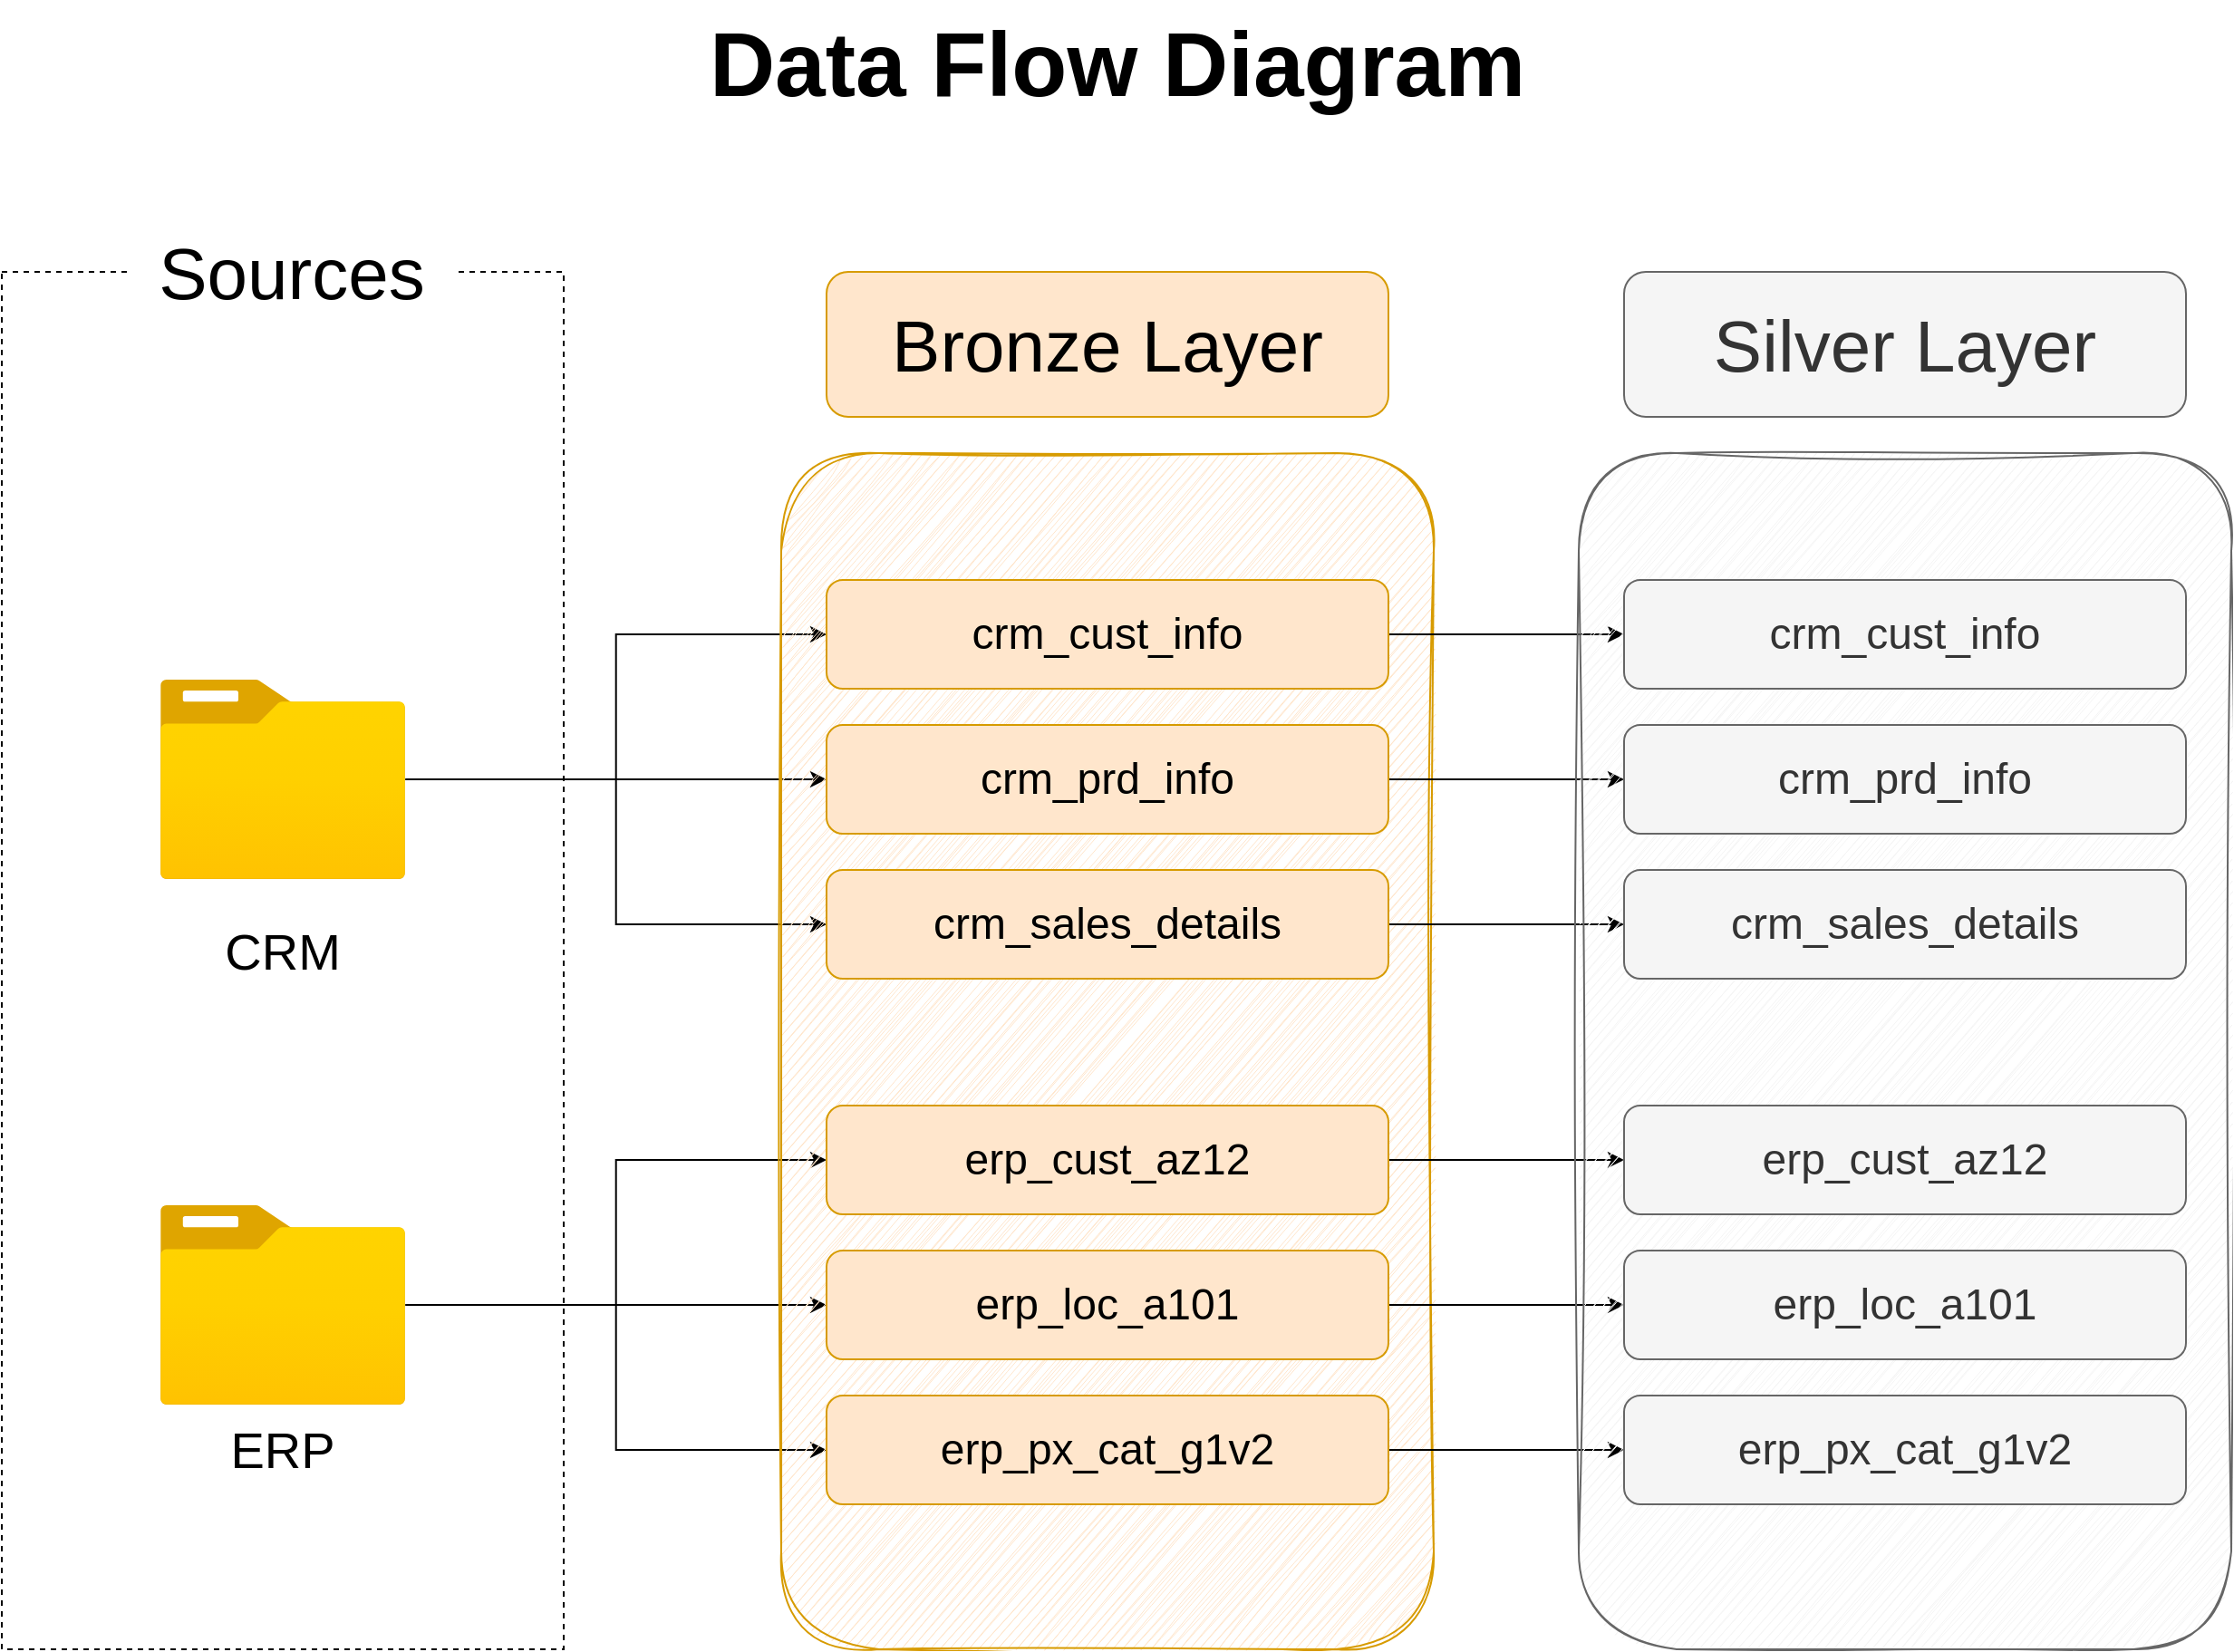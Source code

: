 <mxfile version="28.2.8">
  <diagram name="Page-1" id="s-YXNm4O8HRc2U2nFG0R">
    <mxGraphModel dx="2852" dy="1682" grid="1" gridSize="10" guides="1" tooltips="1" connect="1" arrows="1" fold="1" page="1" pageScale="1" pageWidth="1920" pageHeight="1200" math="0" shadow="0">
      <root>
        <mxCell id="0" />
        <mxCell id="1" parent="0" />
        <mxCell id="mM3Ofgm-hx90D1GdVlIP-16" value="" style="group" vertex="1" connectable="0" parent="1">
          <mxGeometry x="345" y="145" width="1230" height="910" as="geometry" />
        </mxCell>
        <mxCell id="mWO_9v37EQ_afqHenSyk-22" style="edgeStyle=orthogonalEdgeStyle;rounded=0;orthogonalLoop=1;jettySize=auto;html=1;entryX=0;entryY=0.5;entryDx=0;entryDy=0;" parent="mM3Ofgm-hx90D1GdVlIP-16" source="mWO_9v37EQ_afqHenSyk-5" target="mWO_9v37EQ_afqHenSyk-11" edge="1">
          <mxGeometry relative="1" as="geometry" />
        </mxCell>
        <mxCell id="mWO_9v37EQ_afqHenSyk-1" value="&lt;font style=&quot;font-size: 50px;&quot;&gt;&lt;b&gt;Data Flow Diagram&lt;/b&gt;&lt;/font&gt;" style="text;html=1;align=center;verticalAlign=middle;resizable=0;points=[];autosize=1;strokeColor=none;fillColor=none;" parent="mM3Ofgm-hx90D1GdVlIP-16" vertex="1">
          <mxGeometry x="380" width="470" height="70" as="geometry" />
        </mxCell>
        <mxCell id="mWO_9v37EQ_afqHenSyk-2" value="" style="rounded=0;whiteSpace=wrap;html=1;fillColor=none;dashed=1;" parent="mM3Ofgm-hx90D1GdVlIP-16" vertex="1">
          <mxGeometry y="150" width="310" height="760" as="geometry" />
        </mxCell>
        <mxCell id="mWO_9v37EQ_afqHenSyk-4" value="&lt;font style=&quot;font-size: 40px;&quot;&gt;Sources&lt;/font&gt;" style="rounded=1;whiteSpace=wrap;html=1;strokeColor=none;" parent="mM3Ofgm-hx90D1GdVlIP-16" vertex="1">
          <mxGeometry x="70" y="120" width="180" height="60" as="geometry" />
        </mxCell>
        <mxCell id="mWO_9v37EQ_afqHenSyk-21" style="edgeStyle=orthogonalEdgeStyle;rounded=0;orthogonalLoop=1;jettySize=auto;html=1;entryX=0;entryY=0.5;entryDx=0;entryDy=0;" parent="mM3Ofgm-hx90D1GdVlIP-16" source="mWO_9v37EQ_afqHenSyk-5" target="mWO_9v37EQ_afqHenSyk-12" edge="1">
          <mxGeometry relative="1" as="geometry" />
        </mxCell>
        <mxCell id="mWO_9v37EQ_afqHenSyk-23" style="edgeStyle=orthogonalEdgeStyle;rounded=0;orthogonalLoop=1;jettySize=auto;html=1;entryX=0;entryY=0.5;entryDx=0;entryDy=0;" parent="mM3Ofgm-hx90D1GdVlIP-16" source="mWO_9v37EQ_afqHenSyk-5" target="mWO_9v37EQ_afqHenSyk-13" edge="1">
          <mxGeometry relative="1" as="geometry" />
        </mxCell>
        <mxCell id="mWO_9v37EQ_afqHenSyk-5" value="" style="image;aspect=fixed;html=1;points=[];align=center;fontSize=12;image=img/lib/azure2/general/Folder_Blank.svg;" parent="mM3Ofgm-hx90D1GdVlIP-16" vertex="1">
          <mxGeometry x="87.23" y="375" width="135.54" height="110" as="geometry" />
        </mxCell>
        <mxCell id="mWO_9v37EQ_afqHenSyk-6" value="&lt;font style=&quot;font-size: 28px;&quot;&gt;CRM&lt;/font&gt;" style="text;html=1;align=center;verticalAlign=middle;whiteSpace=wrap;rounded=0;" parent="mM3Ofgm-hx90D1GdVlIP-16" vertex="1">
          <mxGeometry x="125" y="510" width="60" height="30" as="geometry" />
        </mxCell>
        <mxCell id="mWO_9v37EQ_afqHenSyk-26" style="edgeStyle=orthogonalEdgeStyle;rounded=0;orthogonalLoop=1;jettySize=auto;html=1;entryX=0;entryY=0.5;entryDx=0;entryDy=0;" parent="mM3Ofgm-hx90D1GdVlIP-16" source="mWO_9v37EQ_afqHenSyk-7" target="mWO_9v37EQ_afqHenSyk-19" edge="1">
          <mxGeometry relative="1" as="geometry" />
        </mxCell>
        <mxCell id="mWO_9v37EQ_afqHenSyk-27" style="edgeStyle=orthogonalEdgeStyle;rounded=0;orthogonalLoop=1;jettySize=auto;html=1;entryX=0;entryY=0.5;entryDx=0;entryDy=0;" parent="mM3Ofgm-hx90D1GdVlIP-16" source="mWO_9v37EQ_afqHenSyk-7" target="mWO_9v37EQ_afqHenSyk-18" edge="1">
          <mxGeometry relative="1" as="geometry" />
        </mxCell>
        <mxCell id="mWO_9v37EQ_afqHenSyk-28" style="edgeStyle=orthogonalEdgeStyle;rounded=0;orthogonalLoop=1;jettySize=auto;html=1;entryX=0;entryY=0.5;entryDx=0;entryDy=0;" parent="mM3Ofgm-hx90D1GdVlIP-16" source="mWO_9v37EQ_afqHenSyk-7" target="mWO_9v37EQ_afqHenSyk-20" edge="1">
          <mxGeometry relative="1" as="geometry" />
        </mxCell>
        <mxCell id="mWO_9v37EQ_afqHenSyk-7" value="" style="image;aspect=fixed;html=1;points=[];align=center;fontSize=12;image=img/lib/azure2/general/Folder_Blank.svg;" parent="mM3Ofgm-hx90D1GdVlIP-16" vertex="1">
          <mxGeometry x="87.23" y="665" width="135.54" height="110" as="geometry" />
        </mxCell>
        <mxCell id="mWO_9v37EQ_afqHenSyk-8" value="&lt;font style=&quot;font-size: 28px;&quot;&gt;ERP&lt;/font&gt;" style="text;html=1;align=center;verticalAlign=middle;whiteSpace=wrap;rounded=0;" parent="mM3Ofgm-hx90D1GdVlIP-16" vertex="1">
          <mxGeometry x="125" y="785" width="60" height="30" as="geometry" />
        </mxCell>
        <mxCell id="mWO_9v37EQ_afqHenSyk-9" value="" style="rounded=1;whiteSpace=wrap;html=1;fillColor=#ffe6cc;strokeColor=#d79b00;sketch=1;curveFitting=1;jiggle=2;" parent="mM3Ofgm-hx90D1GdVlIP-16" vertex="1">
          <mxGeometry x="430" y="250" width="360" height="660" as="geometry" />
        </mxCell>
        <mxCell id="mWO_9v37EQ_afqHenSyk-10" value="&lt;font style=&quot;font-size: 40px;&quot;&gt;Bronze Layer&lt;/font&gt;" style="rounded=1;whiteSpace=wrap;html=1;fillColor=#ffe6cc;strokeColor=#d79b00;" parent="mM3Ofgm-hx90D1GdVlIP-16" vertex="1">
          <mxGeometry x="455" y="150" width="310" height="80" as="geometry" />
        </mxCell>
        <mxCell id="mM3Ofgm-hx90D1GdVlIP-12" style="edgeStyle=orthogonalEdgeStyle;rounded=0;orthogonalLoop=1;jettySize=auto;html=1;entryX=0;entryY=0.5;entryDx=0;entryDy=0;" edge="1" parent="mM3Ofgm-hx90D1GdVlIP-16" source="mWO_9v37EQ_afqHenSyk-11" target="mM3Ofgm-hx90D1GdVlIP-3">
          <mxGeometry relative="1" as="geometry" />
        </mxCell>
        <mxCell id="mWO_9v37EQ_afqHenSyk-11" value="&lt;font style=&quot;font-size: 24px;&quot;&gt;crm_cust_info&lt;/font&gt;" style="rounded=1;whiteSpace=wrap;html=1;fillColor=#ffe6cc;strokeColor=#d79b00;" parent="mM3Ofgm-hx90D1GdVlIP-16" vertex="1">
          <mxGeometry x="455" y="320" width="310" height="60" as="geometry" />
        </mxCell>
        <mxCell id="mM3Ofgm-hx90D1GdVlIP-11" style="edgeStyle=orthogonalEdgeStyle;rounded=0;orthogonalLoop=1;jettySize=auto;html=1;entryX=0;entryY=0.5;entryDx=0;entryDy=0;" edge="1" parent="mM3Ofgm-hx90D1GdVlIP-16" source="mWO_9v37EQ_afqHenSyk-12" target="mM3Ofgm-hx90D1GdVlIP-4">
          <mxGeometry relative="1" as="geometry" />
        </mxCell>
        <mxCell id="mWO_9v37EQ_afqHenSyk-12" value="&lt;font style=&quot;font-size: 24px;&quot;&gt;crm_prd_info&lt;/font&gt;" style="rounded=1;whiteSpace=wrap;html=1;fillColor=#ffe6cc;strokeColor=#d79b00;" parent="mM3Ofgm-hx90D1GdVlIP-16" vertex="1">
          <mxGeometry x="455" y="400" width="310" height="60" as="geometry" />
        </mxCell>
        <mxCell id="mM3Ofgm-hx90D1GdVlIP-10" style="edgeStyle=orthogonalEdgeStyle;rounded=0;orthogonalLoop=1;jettySize=auto;html=1;" edge="1" parent="mM3Ofgm-hx90D1GdVlIP-16" source="mWO_9v37EQ_afqHenSyk-13" target="mM3Ofgm-hx90D1GdVlIP-5">
          <mxGeometry relative="1" as="geometry" />
        </mxCell>
        <mxCell id="mWO_9v37EQ_afqHenSyk-13" value="&lt;font style=&quot;font-size: 24px;&quot;&gt;crm_sales_details&lt;/font&gt;" style="rounded=1;whiteSpace=wrap;html=1;fillColor=#ffe6cc;strokeColor=#d79b00;" parent="mM3Ofgm-hx90D1GdVlIP-16" vertex="1">
          <mxGeometry x="455" y="480" width="310" height="60" as="geometry" />
        </mxCell>
        <mxCell id="mM3Ofgm-hx90D1GdVlIP-13" style="edgeStyle=orthogonalEdgeStyle;rounded=0;orthogonalLoop=1;jettySize=auto;html=1;entryX=0;entryY=0.5;entryDx=0;entryDy=0;" edge="1" parent="mM3Ofgm-hx90D1GdVlIP-16" source="mWO_9v37EQ_afqHenSyk-18" target="mM3Ofgm-hx90D1GdVlIP-6">
          <mxGeometry relative="1" as="geometry" />
        </mxCell>
        <mxCell id="mWO_9v37EQ_afqHenSyk-18" value="&lt;font style=&quot;font-size: 24px;&quot;&gt;erp_cust_az12&lt;/font&gt;" style="rounded=1;whiteSpace=wrap;html=1;fillColor=#ffe6cc;strokeColor=#d79b00;" parent="mM3Ofgm-hx90D1GdVlIP-16" vertex="1">
          <mxGeometry x="455" y="610" width="310" height="60" as="geometry" />
        </mxCell>
        <mxCell id="mM3Ofgm-hx90D1GdVlIP-14" style="edgeStyle=orthogonalEdgeStyle;rounded=0;orthogonalLoop=1;jettySize=auto;html=1;entryX=0;entryY=0.5;entryDx=0;entryDy=0;" edge="1" parent="mM3Ofgm-hx90D1GdVlIP-16" source="mWO_9v37EQ_afqHenSyk-19" target="mM3Ofgm-hx90D1GdVlIP-7">
          <mxGeometry relative="1" as="geometry" />
        </mxCell>
        <mxCell id="mWO_9v37EQ_afqHenSyk-19" value="&lt;font style=&quot;font-size: 24px;&quot;&gt;erp_loc_a101&lt;/font&gt;" style="rounded=1;whiteSpace=wrap;html=1;fillColor=#ffe6cc;strokeColor=#d79b00;" parent="mM3Ofgm-hx90D1GdVlIP-16" vertex="1">
          <mxGeometry x="455" y="690" width="310" height="60" as="geometry" />
        </mxCell>
        <mxCell id="mM3Ofgm-hx90D1GdVlIP-15" style="edgeStyle=orthogonalEdgeStyle;rounded=0;orthogonalLoop=1;jettySize=auto;html=1;" edge="1" parent="mM3Ofgm-hx90D1GdVlIP-16" source="mWO_9v37EQ_afqHenSyk-20" target="mM3Ofgm-hx90D1GdVlIP-8">
          <mxGeometry relative="1" as="geometry" />
        </mxCell>
        <mxCell id="mWO_9v37EQ_afqHenSyk-20" value="&lt;font style=&quot;font-size: 24px;&quot;&gt;erp_px_cat_g1v2&lt;/font&gt;" style="rounded=1;whiteSpace=wrap;html=1;fillColor=#ffe6cc;strokeColor=#d79b00;" parent="mM3Ofgm-hx90D1GdVlIP-16" vertex="1">
          <mxGeometry x="455" y="770" width="310" height="60" as="geometry" />
        </mxCell>
        <mxCell id="mM3Ofgm-hx90D1GdVlIP-1" value="" style="rounded=1;whiteSpace=wrap;html=1;fillColor=#f5f5f5;strokeColor=#666666;sketch=1;curveFitting=1;jiggle=2;fontColor=#333333;" vertex="1" parent="mM3Ofgm-hx90D1GdVlIP-16">
          <mxGeometry x="870" y="250" width="360" height="660" as="geometry" />
        </mxCell>
        <mxCell id="mM3Ofgm-hx90D1GdVlIP-2" value="&lt;font style=&quot;font-size: 40px;&quot;&gt;Silver Layer&lt;/font&gt;" style="rounded=1;whiteSpace=wrap;html=1;fillColor=#f5f5f5;strokeColor=#666666;fontColor=#333333;" vertex="1" parent="mM3Ofgm-hx90D1GdVlIP-16">
          <mxGeometry x="895" y="150" width="310" height="80" as="geometry" />
        </mxCell>
        <mxCell id="mM3Ofgm-hx90D1GdVlIP-3" value="&lt;font style=&quot;font-size: 24px;&quot;&gt;crm_cust_info&lt;/font&gt;" style="rounded=1;whiteSpace=wrap;html=1;fillColor=#f5f5f5;strokeColor=#666666;fontColor=#333333;" vertex="1" parent="mM3Ofgm-hx90D1GdVlIP-16">
          <mxGeometry x="895" y="320" width="310" height="60" as="geometry" />
        </mxCell>
        <mxCell id="mM3Ofgm-hx90D1GdVlIP-4" value="&lt;font style=&quot;font-size: 24px;&quot;&gt;crm_prd_info&lt;/font&gt;" style="rounded=1;whiteSpace=wrap;html=1;fillColor=#f5f5f5;strokeColor=#666666;fontColor=#333333;" vertex="1" parent="mM3Ofgm-hx90D1GdVlIP-16">
          <mxGeometry x="895" y="400" width="310" height="60" as="geometry" />
        </mxCell>
        <mxCell id="mM3Ofgm-hx90D1GdVlIP-5" value="&lt;font style=&quot;font-size: 24px;&quot;&gt;crm_sales_details&lt;/font&gt;" style="rounded=1;whiteSpace=wrap;html=1;fillColor=#f5f5f5;strokeColor=#666666;fontColor=#333333;" vertex="1" parent="mM3Ofgm-hx90D1GdVlIP-16">
          <mxGeometry x="895" y="480" width="310" height="60" as="geometry" />
        </mxCell>
        <mxCell id="mM3Ofgm-hx90D1GdVlIP-6" value="&lt;font style=&quot;font-size: 24px;&quot;&gt;erp_cust_az12&lt;/font&gt;" style="rounded=1;whiteSpace=wrap;html=1;fillColor=#f5f5f5;strokeColor=#666666;fontColor=#333333;" vertex="1" parent="mM3Ofgm-hx90D1GdVlIP-16">
          <mxGeometry x="895" y="610" width="310" height="60" as="geometry" />
        </mxCell>
        <mxCell id="mM3Ofgm-hx90D1GdVlIP-7" value="&lt;font style=&quot;font-size: 24px;&quot;&gt;erp_loc_a101&lt;/font&gt;" style="rounded=1;whiteSpace=wrap;html=1;fillColor=#f5f5f5;strokeColor=#666666;fontColor=#333333;" vertex="1" parent="mM3Ofgm-hx90D1GdVlIP-16">
          <mxGeometry x="895" y="690" width="310" height="60" as="geometry" />
        </mxCell>
        <mxCell id="mM3Ofgm-hx90D1GdVlIP-8" value="&lt;font style=&quot;font-size: 24px;&quot;&gt;erp_px_cat_g1v2&lt;/font&gt;" style="rounded=1;whiteSpace=wrap;html=1;fillColor=#f5f5f5;strokeColor=#666666;fontColor=#333333;" vertex="1" parent="mM3Ofgm-hx90D1GdVlIP-16">
          <mxGeometry x="895" y="770" width="310" height="60" as="geometry" />
        </mxCell>
      </root>
    </mxGraphModel>
  </diagram>
</mxfile>
